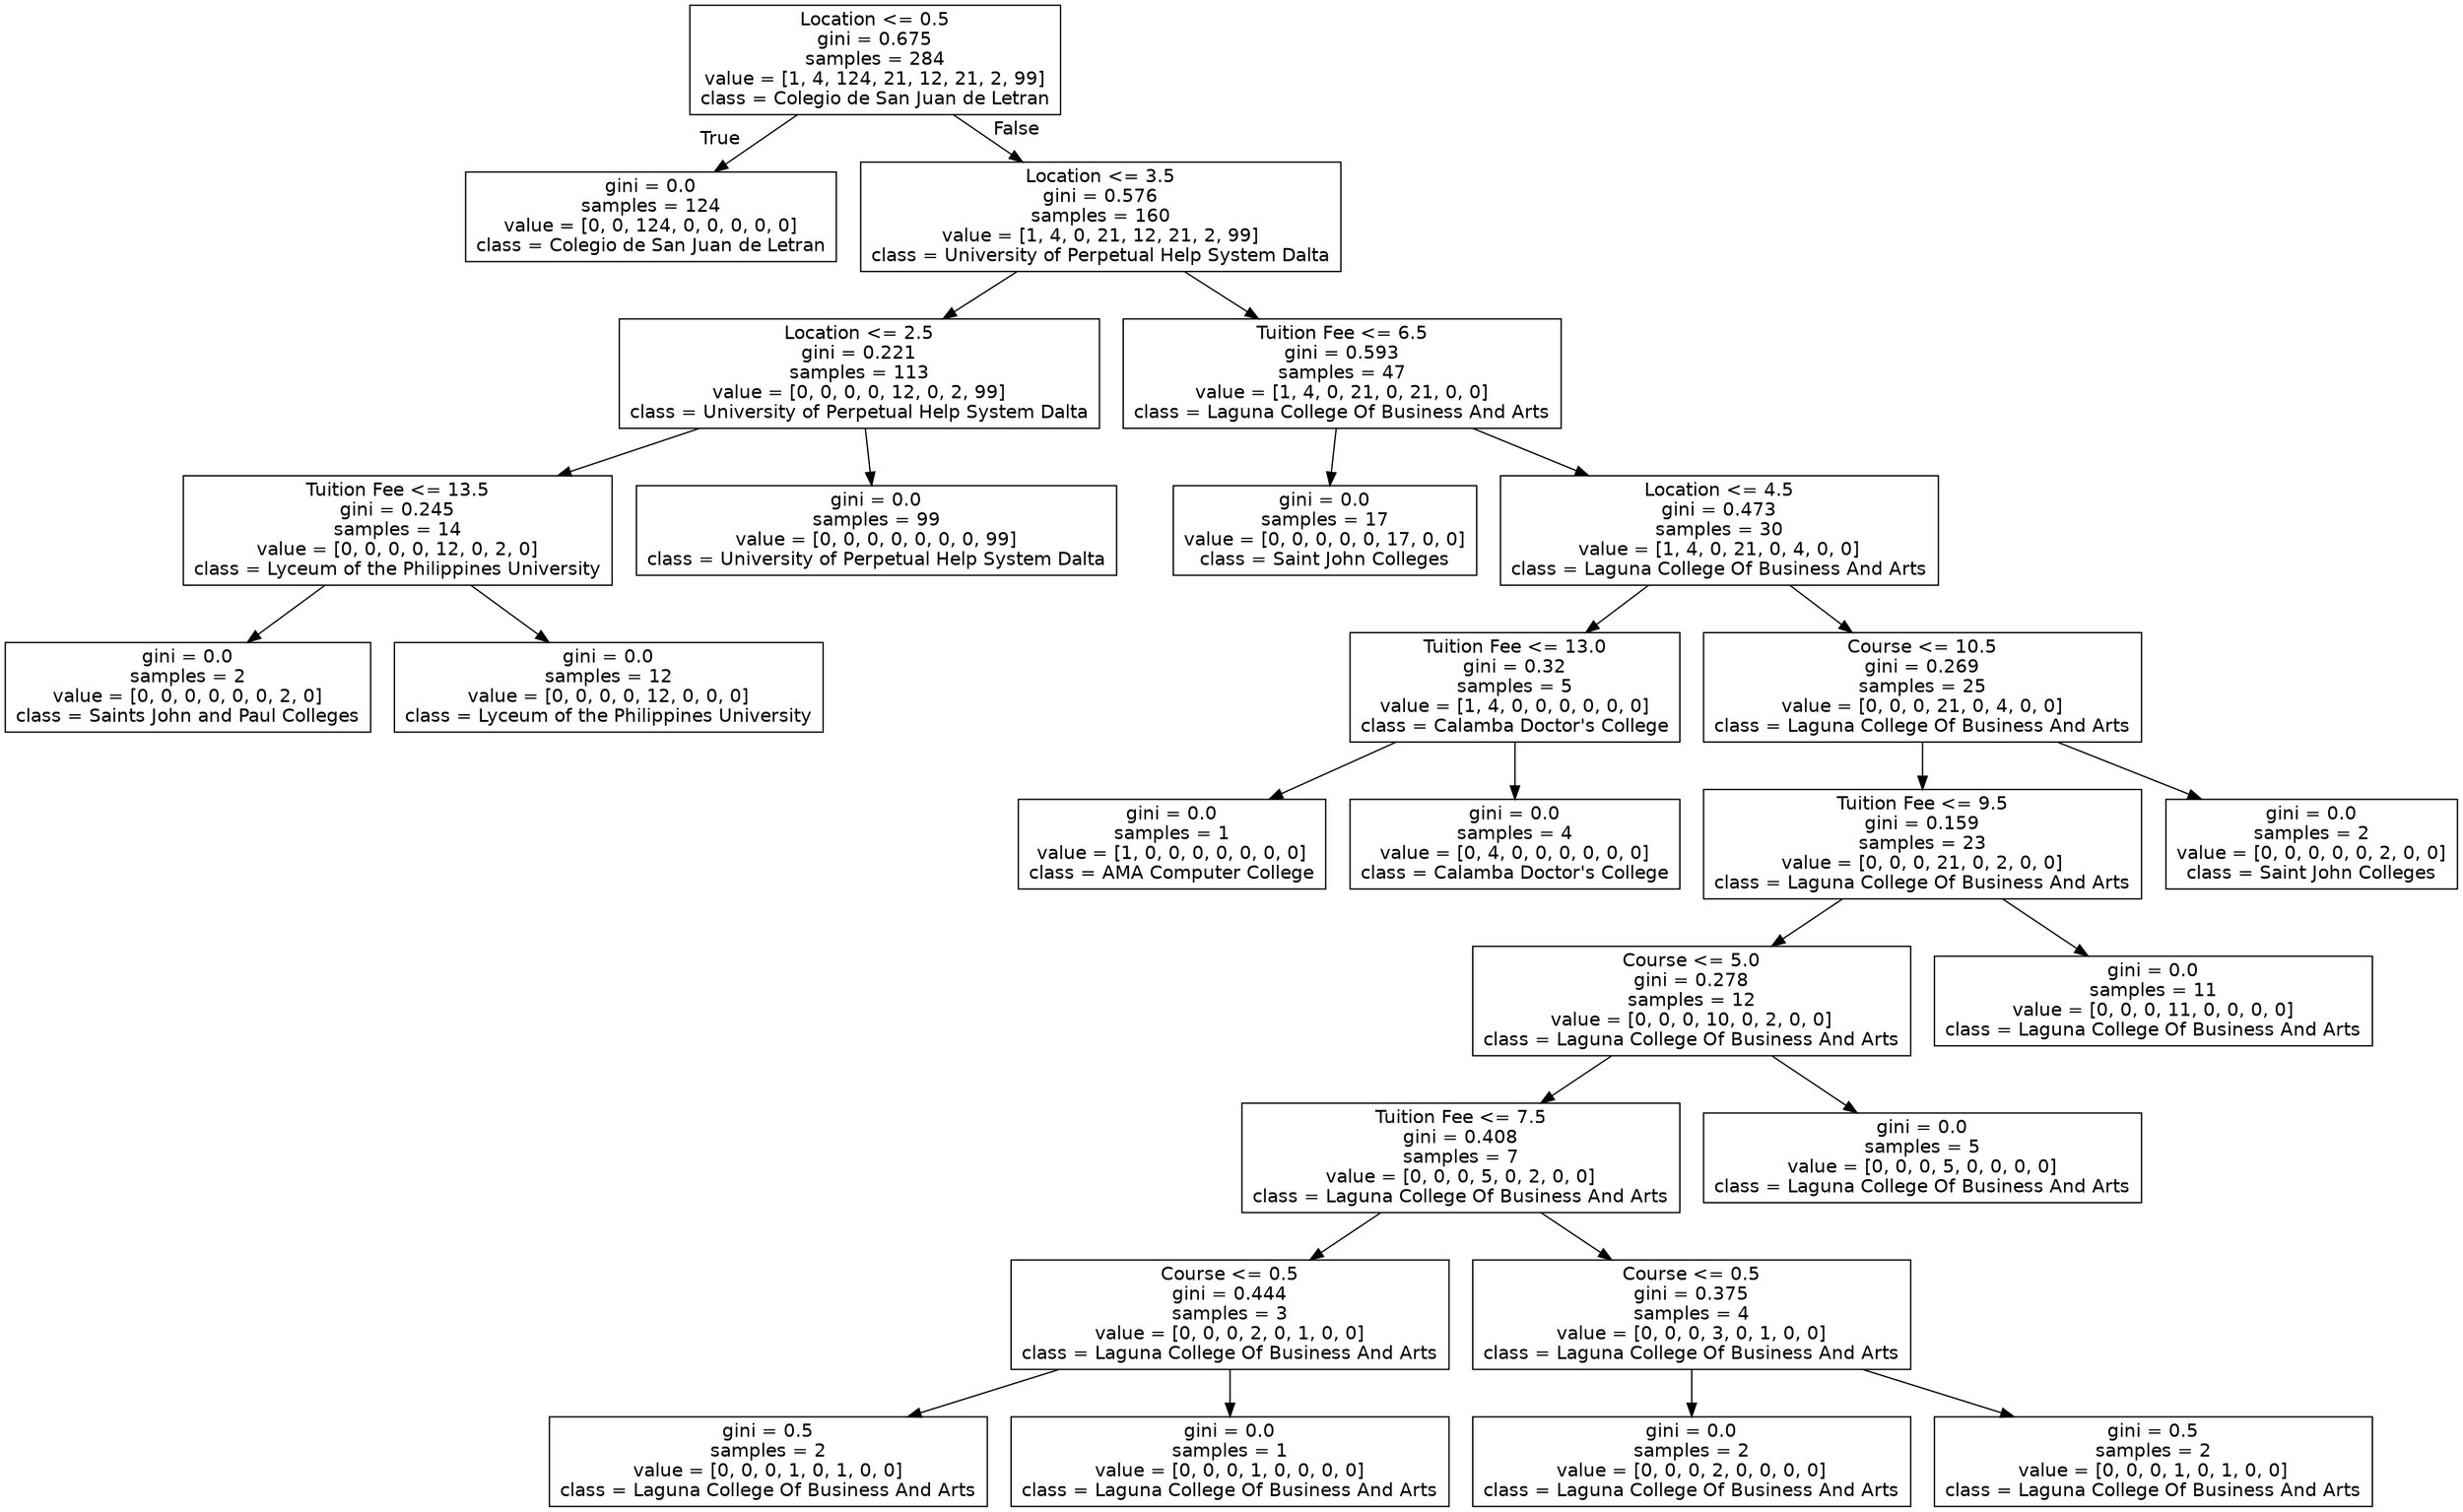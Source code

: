 digraph Tree {
node [shape=box, fontname="helvetica"] ;
edge [fontname="helvetica"] ;
0 [label="Location <= 0.5\ngini = 0.675\nsamples = 284\nvalue = [1, 4, 124, 21, 12, 21, 2, 99]\nclass = Colegio de San Juan de Letran"] ;
1 [label="gini = 0.0\nsamples = 124\nvalue = [0, 0, 124, 0, 0, 0, 0, 0]\nclass = Colegio de San Juan de Letran"] ;
0 -> 1 [labeldistance=2.5, labelangle=45, headlabel="True"] ;
2 [label="Location <= 3.5\ngini = 0.576\nsamples = 160\nvalue = [1, 4, 0, 21, 12, 21, 2, 99]\nclass = University of Perpetual Help System Dalta"] ;
0 -> 2 [labeldistance=2.5, labelangle=-45, headlabel="False"] ;
3 [label="Location <= 2.5\ngini = 0.221\nsamples = 113\nvalue = [0, 0, 0, 0, 12, 0, 2, 99]\nclass = University of Perpetual Help System Dalta"] ;
2 -> 3 ;
4 [label="Tuition Fee <= 13.5\ngini = 0.245\nsamples = 14\nvalue = [0, 0, 0, 0, 12, 0, 2, 0]\nclass = Lyceum of the Philippines University"] ;
3 -> 4 ;
5 [label="gini = 0.0\nsamples = 2\nvalue = [0, 0, 0, 0, 0, 0, 2, 0]\nclass = Saints John and Paul Colleges"] ;
4 -> 5 ;
6 [label="gini = 0.0\nsamples = 12\nvalue = [0, 0, 0, 0, 12, 0, 0, 0]\nclass = Lyceum of the Philippines University"] ;
4 -> 6 ;
7 [label="gini = 0.0\nsamples = 99\nvalue = [0, 0, 0, 0, 0, 0, 0, 99]\nclass = University of Perpetual Help System Dalta"] ;
3 -> 7 ;
8 [label="Tuition Fee <= 6.5\ngini = 0.593\nsamples = 47\nvalue = [1, 4, 0, 21, 0, 21, 0, 0]\nclass = Laguna College Of Business And Arts"] ;
2 -> 8 ;
9 [label="gini = 0.0\nsamples = 17\nvalue = [0, 0, 0, 0, 0, 17, 0, 0]\nclass = Saint John Colleges"] ;
8 -> 9 ;
10 [label="Location <= 4.5\ngini = 0.473\nsamples = 30\nvalue = [1, 4, 0, 21, 0, 4, 0, 0]\nclass = Laguna College Of Business And Arts"] ;
8 -> 10 ;
11 [label="Tuition Fee <= 13.0\ngini = 0.32\nsamples = 5\nvalue = [1, 4, 0, 0, 0, 0, 0, 0]\nclass = Calamba Doctor's College"] ;
10 -> 11 ;
12 [label="gini = 0.0\nsamples = 1\nvalue = [1, 0, 0, 0, 0, 0, 0, 0]\nclass = AMA Computer College"] ;
11 -> 12 ;
13 [label="gini = 0.0\nsamples = 4\nvalue = [0, 4, 0, 0, 0, 0, 0, 0]\nclass = Calamba Doctor's College"] ;
11 -> 13 ;
14 [label="Course <= 10.5\ngini = 0.269\nsamples = 25\nvalue = [0, 0, 0, 21, 0, 4, 0, 0]\nclass = Laguna College Of Business And Arts"] ;
10 -> 14 ;
15 [label="Tuition Fee <= 9.5\ngini = 0.159\nsamples = 23\nvalue = [0, 0, 0, 21, 0, 2, 0, 0]\nclass = Laguna College Of Business And Arts"] ;
14 -> 15 ;
16 [label="Course <= 5.0\ngini = 0.278\nsamples = 12\nvalue = [0, 0, 0, 10, 0, 2, 0, 0]\nclass = Laguna College Of Business And Arts"] ;
15 -> 16 ;
17 [label="Tuition Fee <= 7.5\ngini = 0.408\nsamples = 7\nvalue = [0, 0, 0, 5, 0, 2, 0, 0]\nclass = Laguna College Of Business And Arts"] ;
16 -> 17 ;
18 [label="Course <= 0.5\ngini = 0.444\nsamples = 3\nvalue = [0, 0, 0, 2, 0, 1, 0, 0]\nclass = Laguna College Of Business And Arts"] ;
17 -> 18 ;
19 [label="gini = 0.5\nsamples = 2\nvalue = [0, 0, 0, 1, 0, 1, 0, 0]\nclass = Laguna College Of Business And Arts"] ;
18 -> 19 ;
20 [label="gini = 0.0\nsamples = 1\nvalue = [0, 0, 0, 1, 0, 0, 0, 0]\nclass = Laguna College Of Business And Arts"] ;
18 -> 20 ;
21 [label="Course <= 0.5\ngini = 0.375\nsamples = 4\nvalue = [0, 0, 0, 3, 0, 1, 0, 0]\nclass = Laguna College Of Business And Arts"] ;
17 -> 21 ;
22 [label="gini = 0.0\nsamples = 2\nvalue = [0, 0, 0, 2, 0, 0, 0, 0]\nclass = Laguna College Of Business And Arts"] ;
21 -> 22 ;
23 [label="gini = 0.5\nsamples = 2\nvalue = [0, 0, 0, 1, 0, 1, 0, 0]\nclass = Laguna College Of Business And Arts"] ;
21 -> 23 ;
24 [label="gini = 0.0\nsamples = 5\nvalue = [0, 0, 0, 5, 0, 0, 0, 0]\nclass = Laguna College Of Business And Arts"] ;
16 -> 24 ;
25 [label="gini = 0.0\nsamples = 11\nvalue = [0, 0, 0, 11, 0, 0, 0, 0]\nclass = Laguna College Of Business And Arts"] ;
15 -> 25 ;
26 [label="gini = 0.0\nsamples = 2\nvalue = [0, 0, 0, 0, 0, 2, 0, 0]\nclass = Saint John Colleges"] ;
14 -> 26 ;
}

